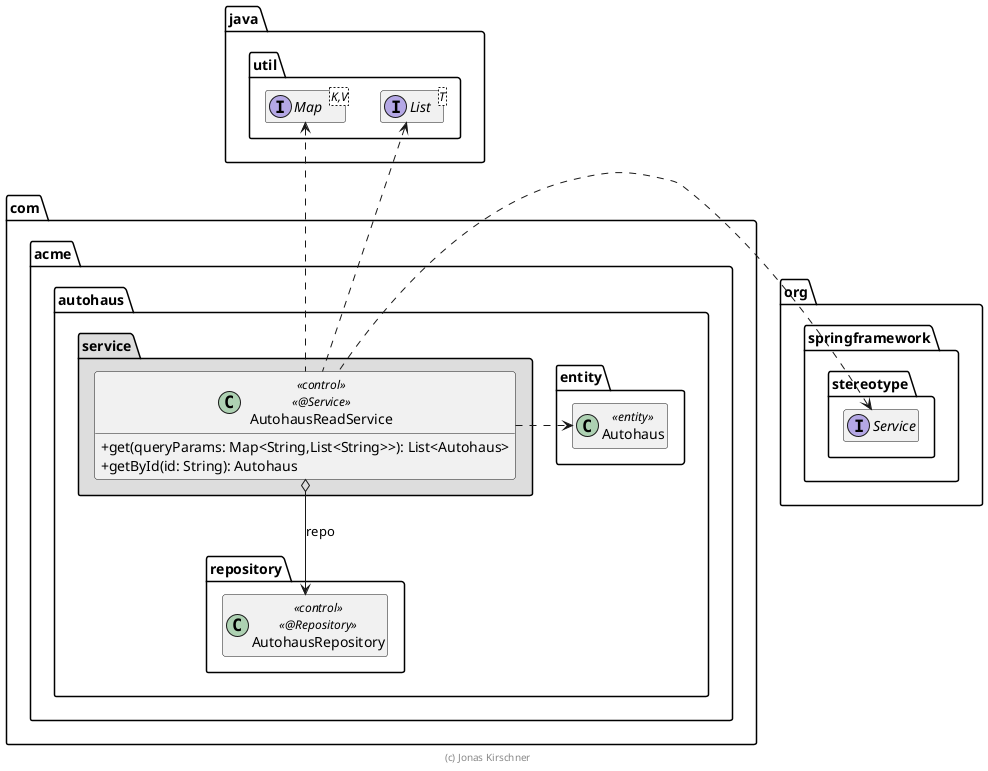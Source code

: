 @startuml AutohausReadService

skinparam classAttributeIconSize 0

package org.springframework.stereotype {
    interface Service
}

package java.util {
    interface List<T>
    interface Map<K,V>
}

package com.acme.autohaus {
    package entity {
        class Autohaus << entity >>

        Autohaus .up[hidden].> List
    }

    package repository {
        class AutohausRepository << control >> << @Repository >>
    }

    package service #DDDDDD {
        class AutohausReadService << control >> << @Service >> {
            + get(queryParams: Map<String,List<String>>): List<Autohaus>
            + getById(id: String): Autohaus
        }

        AutohausReadService o--> AutohausRepository : repo
        AutohausReadService .right.> Autohaus
        AutohausReadService .up> Service
        AutohausReadService .up> List
        AutohausReadService .up.> Map
    }
}

hide empty members

footer (c) Jonas Kirschner

@enduml

